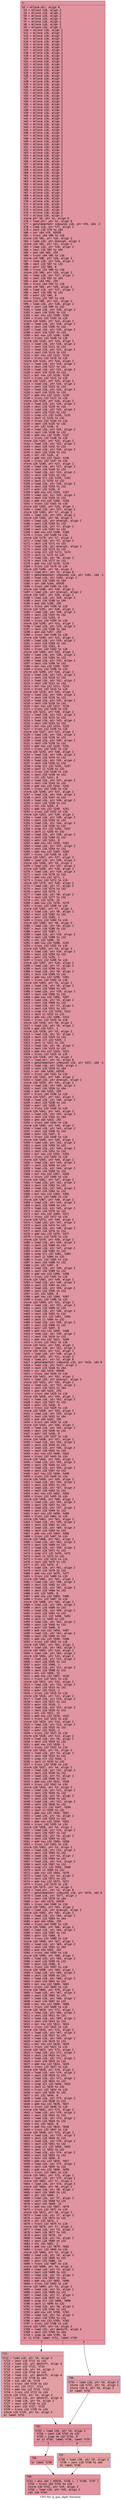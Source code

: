 digraph "CFG for 'p_quo_digit' function" {
	label="CFG for 'p_quo_digit' function";

	Node0x6000015b54a0 [shape=record,color="#b70d28ff", style=filled, fillcolor="#b70d2870" fontname="Courier",label="{1:\l|  %2 = alloca ptr, align 8\l  %3 = alloca i16, align 2\l  %4 = alloca i16, align 2\l  %5 = alloca i16, align 2\l  %6 = alloca i16, align 2\l  %7 = alloca i16, align 2\l  %8 = alloca i16, align 2\l  %9 = alloca i16, align 2\l  %10 = alloca i16, align 2\l  %11 = alloca i16, align 2\l  %12 = alloca i16, align 2\l  %13 = alloca i16, align 2\l  %14 = alloca i16, align 2\l  %15 = alloca i16, align 2\l  %16 = alloca i16, align 2\l  %17 = alloca i16, align 2\l  %18 = alloca i16, align 2\l  %19 = alloca i16, align 2\l  %20 = alloca i16, align 2\l  %21 = alloca i16, align 2\l  %22 = alloca i16, align 2\l  %23 = alloca i16, align 2\l  %24 = alloca i16, align 2\l  %25 = alloca i16, align 2\l  %26 = alloca i16, align 2\l  %27 = alloca i16, align 2\l  %28 = alloca i16, align 2\l  %29 = alloca i16, align 2\l  %30 = alloca i16, align 2\l  %31 = alloca i16, align 2\l  %32 = alloca i16, align 2\l  %33 = alloca i16, align 2\l  %34 = alloca i16, align 2\l  %35 = alloca i16, align 2\l  %36 = alloca i16, align 2\l  %37 = alloca i16, align 2\l  %38 = alloca i16, align 2\l  %39 = alloca i16, align 2\l  %40 = alloca i16, align 2\l  %41 = alloca i16, align 2\l  %42 = alloca i16, align 2\l  %43 = alloca i16, align 2\l  %44 = alloca i16, align 2\l  %45 = alloca i16, align 2\l  %46 = alloca i16, align 2\l  %47 = alloca i16, align 2\l  %48 = alloca i16, align 2\l  %49 = alloca i16, align 2\l  %50 = alloca i16, align 2\l  %51 = alloca i16, align 2\l  %52 = alloca i16, align 2\l  %53 = alloca i16, align 2\l  %54 = alloca i16, align 2\l  %55 = alloca i16, align 2\l  %56 = alloca i16, align 2\l  %57 = alloca i16, align 2\l  %58 = alloca i16, align 2\l  %59 = alloca i16, align 2\l  %60 = alloca i16, align 2\l  %61 = alloca i16, align 2\l  %62 = alloca i16, align 2\l  %63 = alloca i16, align 2\l  %64 = alloca i16, align 2\l  %65 = alloca i16, align 2\l  %66 = alloca i16, align 2\l  %67 = alloca i16, align 2\l  %68 = alloca i16, align 2\l  %69 = alloca i16, align 2\l  %70 = alloca i16, align 2\l  %71 = alloca i16, align 2\l  %72 = alloca i16, align 2\l  %73 = alloca i16, align 2\l  %74 = alloca i16, align 2\l  %75 = alloca i16, align 2\l  store ptr %0, ptr %2, align 8\l  %76 = load ptr, ptr %2, align 8\l  %77 = getelementptr inbounds i16, ptr %76, i64 -2\l  %78 = load i16, ptr %77, align 2\l  %79 = zext i16 %78 to i64\l  %80 = xor i64 %79, 65535\l  %81 = trunc i64 %80 to i16\l  store i16 %81, ptr %16, align 2\l  %82 = load i16, ptr @reciph, align 2\l  store i16 %82, ptr %17, align 2\l  %83 = load i16, ptr %16, align 2\l  %84 = zext i16 %83 to i64\l  %85 = and i64 %84, 255\l  %86 = trunc i64 %85 to i16\l  store i16 %86, ptr %18, align 2\l  %87 = load i16, ptr %16, align 2\l  %88 = zext i16 %87 to i32\l  %89 = ashr i32 %88, 8\l  %90 = trunc i32 %89 to i16\l  store i16 %90, ptr %19, align 2\l  %91 = load i16, ptr %17, align 2\l  %92 = zext i16 %91 to i64\l  %93 = and i64 %92, 255\l  %94 = trunc i64 %93 to i16\l  store i16 %94, ptr %20, align 2\l  %95 = load i16, ptr %17, align 2\l  %96 = zext i16 %95 to i32\l  %97 = ashr i32 %96, 8\l  %98 = trunc i32 %97 to i16\l  store i16 %98, ptr %21, align 2\l  %99 = load i16, ptr %18, align 2\l  %100 = zext i16 %99 to i32\l  %101 = load i16, ptr %20, align 2\l  %102 = zext i16 %101 to i32\l  %103 = mul nsw i32 %100, %102\l  %104 = trunc i32 %103 to i16\l  store i16 %104, ptr %22, align 2\l  %105 = load i16, ptr %19, align 2\l  %106 = zext i16 %105 to i32\l  %107 = load i16, ptr %20, align 2\l  %108 = zext i16 %107 to i32\l  %109 = mul nsw i32 %106, %108\l  %110 = trunc i32 %109 to i16\l  store i16 %110, ptr %23, align 2\l  %111 = load i16, ptr %18, align 2\l  %112 = zext i16 %111 to i32\l  %113 = load i16, ptr %21, align 2\l  %114 = zext i16 %113 to i32\l  %115 = mul nsw i32 %112, %114\l  %116 = trunc i32 %115 to i16\l  store i16 %116, ptr %24, align 2\l  %117 = load i16, ptr %19, align 2\l  %118 = zext i16 %117 to i32\l  %119 = load i16, ptr %21, align 2\l  %120 = zext i16 %119 to i32\l  %121 = mul nsw i32 %118, %120\l  %122 = trunc i32 %121 to i16\l  store i16 %122, ptr %25, align 2\l  %123 = load i16, ptr %23, align 2\l  %124 = zext i16 %123 to i32\l  %125 = load i16, ptr %24, align 2\l  %126 = zext i16 %125 to i32\l  %127 = add nsw i32 %124, %126\l  %128 = trunc i32 %127 to i16\l  store i16 %128, ptr %26, align 2\l  %129 = load i16, ptr %26, align 2\l  %130 = zext i16 %129 to i32\l  %131 = load i16, ptr %23, align 2\l  %132 = zext i16 %131 to i32\l  %133 = icmp slt i32 %130, %132\l  %134 = zext i1 %133 to i32\l  %135 = trunc i32 %134 to i16\l  %136 = zext i16 %135 to i32\l  %137 = shl i32 %136, 8\l  %138 = load i16, ptr %25, align 2\l  %139 = zext i16 %138 to i32\l  %140 = add nsw i32 %139, %137\l  %141 = trunc i32 %140 to i16\l  store i16 %141, ptr %25, align 2\l  %142 = load i16, ptr %22, align 2\l  %143 = zext i16 %142 to i32\l  %144 = load i16, ptr %26, align 2\l  %145 = zext i16 %144 to i32\l  %146 = shl i32 %145, 8\l  %147 = add nsw i32 %143, %146\l  %148 = trunc i32 %147 to i16\l  store i16 %148, ptr %27, align 2\l  %149 = load i16, ptr %27, align 2\l  %150 = zext i16 %149 to i32\l  %151 = load i16, ptr %22, align 2\l  %152 = zext i16 %151 to i32\l  %153 = icmp slt i32 %150, %152\l  %154 = zext i1 %153 to i32\l  %155 = load i16, ptr %26, align 2\l  %156 = zext i16 %155 to i32\l  %157 = ashr i32 %156, 8\l  %158 = add nsw i32 %154, %157\l  %159 = load i16, ptr %25, align 2\l  %160 = zext i16 %159 to i32\l  %161 = add nsw i32 %160, %158\l  %162 = trunc i32 %161 to i16\l  store i16 %162, ptr %25, align 2\l  %163 = load i16, ptr %27, align 2\l  store i16 %163, ptr %7, align 2\l  %164 = load i16, ptr %25, align 2\l  store i16 %164, ptr %8, align 2\l  %165 = load i16, ptr @reciph, align 2\l  %166 = zext i16 %165 to i32\l  %167 = load i16, ptr %7, align 2\l  %168 = zext i16 %167 to i32\l  %169 = add nsw i32 %168, %166\l  %170 = trunc i32 %169 to i16\l  store i16 %170, ptr %7, align 2\l  %171 = load i16, ptr %7, align 2\l  %172 = zext i16 %171 to i32\l  %173 = load i16, ptr @reciph, align 2\l  %174 = zext i16 %173 to i32\l  %175 = icmp slt i32 %172, %174\l  %176 = zext i1 %175 to i32\l  %177 = load i16, ptr %8, align 2\l  %178 = zext i16 %177 to i32\l  %179 = add nsw i32 %178, %176\l  %180 = trunc i32 %179 to i16\l  store i16 %180, ptr %8, align 2\l  %181 = load ptr, ptr %2, align 8\l  %182 = getelementptr inbounds i16, ptr %181, i64 -1\l  %183 = load i16, ptr %182, align 2\l  %184 = zext i16 %183 to i64\l  %185 = xor i64 %184, 65535\l  %186 = trunc i64 %185 to i16\l  store i16 %186, ptr %28, align 2\l  %187 = load i16, ptr @recipl, align 2\l  store i16 %187, ptr %29, align 2\l  %188 = load i16, ptr %28, align 2\l  %189 = zext i16 %188 to i64\l  %190 = and i64 %189, 255\l  %191 = trunc i64 %190 to i16\l  store i16 %191, ptr %30, align 2\l  %192 = load i16, ptr %28, align 2\l  %193 = zext i16 %192 to i32\l  %194 = ashr i32 %193, 8\l  %195 = trunc i32 %194 to i16\l  store i16 %195, ptr %31, align 2\l  %196 = load i16, ptr %29, align 2\l  %197 = zext i16 %196 to i64\l  %198 = and i64 %197, 255\l  %199 = trunc i64 %198 to i16\l  store i16 %199, ptr %32, align 2\l  %200 = load i16, ptr %29, align 2\l  %201 = zext i16 %200 to i32\l  %202 = ashr i32 %201, 8\l  %203 = trunc i32 %202 to i16\l  store i16 %203, ptr %33, align 2\l  %204 = load i16, ptr %30, align 2\l  %205 = zext i16 %204 to i32\l  %206 = load i16, ptr %32, align 2\l  %207 = zext i16 %206 to i32\l  %208 = mul nsw i32 %205, %207\l  %209 = trunc i32 %208 to i16\l  store i16 %209, ptr %34, align 2\l  %210 = load i16, ptr %31, align 2\l  %211 = zext i16 %210 to i32\l  %212 = load i16, ptr %32, align 2\l  %213 = zext i16 %212 to i32\l  %214 = mul nsw i32 %211, %213\l  %215 = trunc i32 %214 to i16\l  store i16 %215, ptr %35, align 2\l  %216 = load i16, ptr %30, align 2\l  %217 = zext i16 %216 to i32\l  %218 = load i16, ptr %33, align 2\l  %219 = zext i16 %218 to i32\l  %220 = mul nsw i32 %217, %219\l  %221 = trunc i32 %220 to i16\l  store i16 %221, ptr %36, align 2\l  %222 = load i16, ptr %31, align 2\l  %223 = zext i16 %222 to i32\l  %224 = load i16, ptr %33, align 2\l  %225 = zext i16 %224 to i32\l  %226 = mul nsw i32 %223, %225\l  %227 = trunc i32 %226 to i16\l  store i16 %227, ptr %37, align 2\l  %228 = load i16, ptr %35, align 2\l  %229 = zext i16 %228 to i32\l  %230 = load i16, ptr %36, align 2\l  %231 = zext i16 %230 to i32\l  %232 = add nsw i32 %229, %231\l  %233 = trunc i32 %232 to i16\l  store i16 %233, ptr %38, align 2\l  %234 = load i16, ptr %38, align 2\l  %235 = zext i16 %234 to i32\l  %236 = load i16, ptr %35, align 2\l  %237 = zext i16 %236 to i32\l  %238 = icmp slt i32 %235, %237\l  %239 = zext i1 %238 to i32\l  %240 = trunc i32 %239 to i16\l  %241 = zext i16 %240 to i32\l  %242 = shl i32 %241, 8\l  %243 = load i16, ptr %37, align 2\l  %244 = zext i16 %243 to i32\l  %245 = add nsw i32 %244, %242\l  %246 = trunc i32 %245 to i16\l  store i16 %246, ptr %37, align 2\l  %247 = load i16, ptr %34, align 2\l  %248 = zext i16 %247 to i32\l  %249 = load i16, ptr %38, align 2\l  %250 = zext i16 %249 to i32\l  %251 = shl i32 %250, 8\l  %252 = add nsw i32 %248, %251\l  %253 = trunc i32 %252 to i16\l  store i16 %253, ptr %39, align 2\l  %254 = load i16, ptr %39, align 2\l  %255 = zext i16 %254 to i32\l  %256 = load i16, ptr %34, align 2\l  %257 = zext i16 %256 to i32\l  %258 = icmp slt i32 %255, %257\l  %259 = zext i1 %258 to i32\l  %260 = load i16, ptr %38, align 2\l  %261 = zext i16 %260 to i32\l  %262 = ashr i32 %261, 8\l  %263 = add nsw i32 %259, %262\l  %264 = load i16, ptr %37, align 2\l  %265 = zext i16 %264 to i32\l  %266 = add nsw i32 %265, %263\l  %267 = trunc i32 %266 to i16\l  store i16 %267, ptr %37, align 2\l  %268 = load i16, ptr %39, align 2\l  store i16 %268, ptr %9, align 2\l  %269 = load i16, ptr %37, align 2\l  store i16 %269, ptr %10, align 2\l  %270 = load i16, ptr %10, align 2\l  %271 = zext i16 %270 to i32\l  %272 = add nsw i32 %271, 1\l  %273 = trunc i32 %272 to i16\l  store i16 %273, ptr %10, align 2\l  %274 = load i16, ptr %7, align 2\l  %275 = zext i16 %274 to i32\l  %276 = ashr i32 %275, 1\l  %277 = load i16, ptr %8, align 2\l  %278 = zext i16 %277 to i32\l  %279 = shl i32 %278, 15\l  %280 = add nsw i32 %276, %279\l  %281 = trunc i32 %280 to i16\l  store i16 %281, ptr %7, align 2\l  %282 = load i16, ptr %8, align 2\l  %283 = zext i16 %282 to i32\l  %284 = ashr i32 %283, 1\l  %285 = trunc i32 %284 to i16\l  store i16 %285, ptr %8, align 2\l  %286 = load i16, ptr %9, align 2\l  %287 = zext i16 %286 to i32\l  %288 = ashr i32 %287, 1\l  %289 = load i16, ptr %10, align 2\l  %290 = zext i16 %289 to i32\l  %291 = shl i32 %290, 15\l  %292 = add nsw i32 %288, %291\l  %293 = trunc i32 %292 to i16\l  store i16 %293, ptr %9, align 2\l  %294 = load i16, ptr %10, align 2\l  %295 = zext i16 %294 to i32\l  %296 = ashr i32 %295, 1\l  %297 = trunc i32 %296 to i16\l  store i16 %297, ptr %10, align 2\l  %298 = load i16, ptr %7, align 2\l  %299 = zext i16 %298 to i32\l  %300 = load i16, ptr %9, align 2\l  %301 = zext i16 %300 to i32\l  %302 = add nsw i32 %299, %301\l  %303 = trunc i32 %302 to i16\l  store i16 %303, ptr %5, align 2\l  %304 = load i16, ptr %8, align 2\l  %305 = zext i16 %304 to i32\l  %306 = load i16, ptr %10, align 2\l  %307 = zext i16 %306 to i32\l  %308 = add nsw i32 %305, %307\l  %309 = load i16, ptr %5, align 2\l  %310 = zext i16 %309 to i32\l  %311 = load i16, ptr %7, align 2\l  %312 = zext i16 %311 to i32\l  %313 = icmp slt i32 %310, %312\l  %314 = zext i1 %313 to i32\l  %315 = add nsw i32 %308, %314\l  %316 = trunc i32 %315 to i16\l  store i16 %316, ptr %6, align 2\l  %317 = load i16, ptr %5, align 2\l  %318 = add i16 %317, 1\l  store i16 %318, ptr %5, align 2\l  %319 = load i16, ptr %5, align 2\l  %320 = zext i16 %319 to i32\l  %321 = icmp slt i32 %320, 1\l  %322 = zext i1 %321 to i32\l  %323 = load i16, ptr %6, align 2\l  %324 = zext i16 %323 to i32\l  %325 = add nsw i32 %324, %322\l  %326 = trunc i32 %325 to i16\l  store i16 %326, ptr %6, align 2\l  %327 = load ptr, ptr %2, align 8\l  %328 = getelementptr inbounds i16, ptr %327, i64 -1\l  %329 = load i16, ptr %328, align 2\l  %330 = zext i16 %329 to i64\l  %331 = xor i64 %330, 65535\l  %332 = trunc i64 %331 to i16\l  store i16 %332, ptr %40, align 2\l  %333 = load i16, ptr @reciph, align 2\l  store i16 %333, ptr %41, align 2\l  %334 = load i16, ptr %40, align 2\l  %335 = zext i16 %334 to i64\l  %336 = and i64 %335, 255\l  %337 = trunc i64 %336 to i16\l  store i16 %337, ptr %42, align 2\l  %338 = load i16, ptr %40, align 2\l  %339 = zext i16 %338 to i32\l  %340 = ashr i32 %339, 8\l  %341 = trunc i32 %340 to i16\l  store i16 %341, ptr %43, align 2\l  %342 = load i16, ptr %41, align 2\l  %343 = zext i16 %342 to i64\l  %344 = and i64 %343, 255\l  %345 = trunc i64 %344 to i16\l  store i16 %345, ptr %44, align 2\l  %346 = load i16, ptr %41, align 2\l  %347 = zext i16 %346 to i32\l  %348 = ashr i32 %347, 8\l  %349 = trunc i32 %348 to i16\l  store i16 %349, ptr %45, align 2\l  %350 = load i16, ptr %42, align 2\l  %351 = zext i16 %350 to i32\l  %352 = load i16, ptr %44, align 2\l  %353 = zext i16 %352 to i32\l  %354 = mul nsw i32 %351, %353\l  %355 = trunc i32 %354 to i16\l  store i16 %355, ptr %46, align 2\l  %356 = load i16, ptr %43, align 2\l  %357 = zext i16 %356 to i32\l  %358 = load i16, ptr %44, align 2\l  %359 = zext i16 %358 to i32\l  %360 = mul nsw i32 %357, %359\l  %361 = trunc i32 %360 to i16\l  store i16 %361, ptr %47, align 2\l  %362 = load i16, ptr %42, align 2\l  %363 = zext i16 %362 to i32\l  %364 = load i16, ptr %45, align 2\l  %365 = zext i16 %364 to i32\l  %366 = mul nsw i32 %363, %365\l  %367 = trunc i32 %366 to i16\l  store i16 %367, ptr %48, align 2\l  %368 = load i16, ptr %43, align 2\l  %369 = zext i16 %368 to i32\l  %370 = load i16, ptr %45, align 2\l  %371 = zext i16 %370 to i32\l  %372 = mul nsw i32 %369, %371\l  %373 = trunc i32 %372 to i16\l  store i16 %373, ptr %49, align 2\l  %374 = load i16, ptr %47, align 2\l  %375 = zext i16 %374 to i32\l  %376 = load i16, ptr %48, align 2\l  %377 = zext i16 %376 to i32\l  %378 = add nsw i32 %375, %377\l  %379 = trunc i32 %378 to i16\l  store i16 %379, ptr %50, align 2\l  %380 = load i16, ptr %50, align 2\l  %381 = zext i16 %380 to i32\l  %382 = load i16, ptr %47, align 2\l  %383 = zext i16 %382 to i32\l  %384 = icmp slt i32 %381, %383\l  %385 = zext i1 %384 to i32\l  %386 = trunc i32 %385 to i16\l  %387 = zext i16 %386 to i32\l  %388 = shl i32 %387, 8\l  %389 = load i16, ptr %49, align 2\l  %390 = zext i16 %389 to i32\l  %391 = add nsw i32 %390, %388\l  %392 = trunc i32 %391 to i16\l  store i16 %392, ptr %49, align 2\l  %393 = load i16, ptr %46, align 2\l  %394 = zext i16 %393 to i32\l  %395 = load i16, ptr %50, align 2\l  %396 = zext i16 %395 to i32\l  %397 = shl i32 %396, 8\l  %398 = add nsw i32 %394, %397\l  %399 = trunc i32 %398 to i16\l  store i16 %399, ptr %51, align 2\l  %400 = load i16, ptr %51, align 2\l  %401 = zext i16 %400 to i32\l  %402 = load i16, ptr %46, align 2\l  %403 = zext i16 %402 to i32\l  %404 = icmp slt i32 %401, %403\l  %405 = zext i1 %404 to i32\l  %406 = load i16, ptr %50, align 2\l  %407 = zext i16 %406 to i32\l  %408 = ashr i32 %407, 8\l  %409 = add nsw i32 %405, %408\l  %410 = load i16, ptr %49, align 2\l  %411 = zext i16 %410 to i32\l  %412 = add nsw i32 %411, %409\l  %413 = trunc i32 %412 to i16\l  store i16 %413, ptr %49, align 2\l  %414 = load i16, ptr %51, align 2\l  store i16 %414, ptr %12, align 2\l  %415 = load i16, ptr %49, align 2\l  store i16 %415, ptr %11, align 2\l  %416 = load ptr, ptr %2, align 8\l  %417 = getelementptr inbounds i16, ptr %416, i64 0\l  %418 = load i16, ptr %417, align 2\l  %419 = zext i16 %418 to i64\l  %420 = xor i64 %419, 65535\l  %421 = trunc i64 %420 to i16\l  store i16 %421, ptr %52, align 2\l  %422 = load i16, ptr @recipl, align 2\l  store i16 %422, ptr %53, align 2\l  %423 = load i16, ptr %52, align 2\l  %424 = zext i16 %423 to i64\l  %425 = and i64 %424, 255\l  %426 = trunc i64 %425 to i16\l  store i16 %426, ptr %54, align 2\l  %427 = load i16, ptr %52, align 2\l  %428 = zext i16 %427 to i32\l  %429 = ashr i32 %428, 8\l  %430 = trunc i32 %429 to i16\l  store i16 %430, ptr %55, align 2\l  %431 = load i16, ptr %53, align 2\l  %432 = zext i16 %431 to i64\l  %433 = and i64 %432, 255\l  %434 = trunc i64 %433 to i16\l  store i16 %434, ptr %56, align 2\l  %435 = load i16, ptr %53, align 2\l  %436 = zext i16 %435 to i32\l  %437 = ashr i32 %436, 8\l  %438 = trunc i32 %437 to i16\l  store i16 %438, ptr %57, align 2\l  %439 = load i16, ptr %54, align 2\l  %440 = zext i16 %439 to i32\l  %441 = load i16, ptr %56, align 2\l  %442 = zext i16 %441 to i32\l  %443 = mul nsw i32 %440, %442\l  %444 = trunc i32 %443 to i16\l  store i16 %444, ptr %58, align 2\l  %445 = load i16, ptr %55, align 2\l  %446 = zext i16 %445 to i32\l  %447 = load i16, ptr %56, align 2\l  %448 = zext i16 %447 to i32\l  %449 = mul nsw i32 %446, %448\l  %450 = trunc i32 %449 to i16\l  store i16 %450, ptr %59, align 2\l  %451 = load i16, ptr %54, align 2\l  %452 = zext i16 %451 to i32\l  %453 = load i16, ptr %57, align 2\l  %454 = zext i16 %453 to i32\l  %455 = mul nsw i32 %452, %454\l  %456 = trunc i32 %455 to i16\l  store i16 %456, ptr %60, align 2\l  %457 = load i16, ptr %55, align 2\l  %458 = zext i16 %457 to i32\l  %459 = load i16, ptr %57, align 2\l  %460 = zext i16 %459 to i32\l  %461 = mul nsw i32 %458, %460\l  %462 = trunc i32 %461 to i16\l  store i16 %462, ptr %61, align 2\l  %463 = load i16, ptr %59, align 2\l  %464 = zext i16 %463 to i32\l  %465 = load i16, ptr %60, align 2\l  %466 = zext i16 %465 to i32\l  %467 = add nsw i32 %464, %466\l  %468 = trunc i32 %467 to i16\l  store i16 %468, ptr %62, align 2\l  %469 = load i16, ptr %62, align 2\l  %470 = zext i16 %469 to i32\l  %471 = load i16, ptr %59, align 2\l  %472 = zext i16 %471 to i32\l  %473 = icmp slt i32 %470, %472\l  %474 = zext i1 %473 to i32\l  %475 = trunc i32 %474 to i16\l  %476 = zext i16 %475 to i32\l  %477 = shl i32 %476, 8\l  %478 = load i16, ptr %61, align 2\l  %479 = zext i16 %478 to i32\l  %480 = add nsw i32 %479, %477\l  %481 = trunc i32 %480 to i16\l  store i16 %481, ptr %61, align 2\l  %482 = load i16, ptr %58, align 2\l  %483 = zext i16 %482 to i32\l  %484 = load i16, ptr %62, align 2\l  %485 = zext i16 %484 to i32\l  %486 = shl i32 %485, 8\l  %487 = add nsw i32 %483, %486\l  %488 = trunc i32 %487 to i16\l  store i16 %488, ptr %63, align 2\l  %489 = load i16, ptr %63, align 2\l  %490 = zext i16 %489 to i32\l  %491 = load i16, ptr %58, align 2\l  %492 = zext i16 %491 to i32\l  %493 = icmp slt i32 %490, %492\l  %494 = zext i1 %493 to i32\l  %495 = load i16, ptr %62, align 2\l  %496 = zext i16 %495 to i32\l  %497 = ashr i32 %496, 8\l  %498 = add nsw i32 %494, %497\l  %499 = load i16, ptr %61, align 2\l  %500 = zext i16 %499 to i32\l  %501 = add nsw i32 %500, %498\l  %502 = trunc i32 %501 to i16\l  store i16 %502, ptr %61, align 2\l  %503 = load i16, ptr %63, align 2\l  store i16 %503, ptr %14, align 2\l  %504 = load i16, ptr %61, align 2\l  store i16 %504, ptr %13, align 2\l  %505 = load i16, ptr %12, align 2\l  %506 = zext i16 %505 to i32\l  %507 = ashr i32 %506, 1\l  %508 = load i16, ptr %11, align 2\l  %509 = zext i16 %508 to i32\l  %510 = shl i32 %509, 15\l  %511 = add nsw i32 %507, %510\l  %512 = trunc i32 %511 to i16\l  store i16 %512, ptr %12, align 2\l  %513 = load i16, ptr %11, align 2\l  %514 = zext i16 %513 to i32\l  %515 = ashr i32 %514, 1\l  %516 = trunc i32 %515 to i16\l  store i16 %516, ptr %11, align 2\l  %517 = load i16, ptr %14, align 2\l  %518 = zext i16 %517 to i32\l  %519 = ashr i32 %518, 1\l  %520 = load i16, ptr %13, align 2\l  %521 = zext i16 %520 to i32\l  %522 = shl i32 %521, 15\l  %523 = add nsw i32 %519, %522\l  %524 = trunc i32 %523 to i16\l  store i16 %524, ptr %14, align 2\l  %525 = load i16, ptr %13, align 2\l  %526 = zext i16 %525 to i32\l  %527 = ashr i32 %526, 1\l  %528 = trunc i32 %527 to i16\l  store i16 %528, ptr %13, align 2\l  %529 = load i16, ptr %6, align 2\l  %530 = zext i16 %529 to i32\l  %531 = add nsw i32 %530, 1\l  %532 = trunc i32 %531 to i16\l  store i16 %532, ptr %3, align 2\l  %533 = load i16, ptr %3, align 2\l  %534 = zext i16 %533 to i32\l  %535 = icmp slt i32 %534, 1\l  %536 = zext i1 %535 to i32\l  %537 = trunc i32 %536 to i16\l  store i16 %537, ptr %4, align 2\l  %538 = load i16, ptr %12, align 2\l  %539 = zext i16 %538 to i32\l  %540 = load i16, ptr %3, align 2\l  %541 = zext i16 %540 to i32\l  %542 = add nsw i32 %541, %539\l  %543 = trunc i32 %542 to i16\l  store i16 %543, ptr %3, align 2\l  %544 = load i16, ptr %11, align 2\l  %545 = zext i16 %544 to i32\l  %546 = load i16, ptr %3, align 2\l  %547 = zext i16 %546 to i32\l  %548 = load i16, ptr %12, align 2\l  %549 = zext i16 %548 to i32\l  %550 = icmp slt i32 %547, %549\l  %551 = zext i1 %550 to i32\l  %552 = add nsw i32 %545, %551\l  %553 = load i16, ptr %4, align 2\l  %554 = zext i16 %553 to i32\l  %555 = add nsw i32 %554, %552\l  %556 = trunc i32 %555 to i16\l  store i16 %556, ptr %4, align 2\l  %557 = load i16, ptr %14, align 2\l  %558 = zext i16 %557 to i32\l  %559 = load i16, ptr %3, align 2\l  %560 = zext i16 %559 to i32\l  %561 = add nsw i32 %560, %558\l  %562 = trunc i32 %561 to i16\l  store i16 %562, ptr %3, align 2\l  %563 = load i16, ptr %13, align 2\l  %564 = zext i16 %563 to i32\l  %565 = load i16, ptr %3, align 2\l  %566 = zext i16 %565 to i32\l  %567 = load i16, ptr %14, align 2\l  %568 = zext i16 %567 to i32\l  %569 = icmp slt i32 %566, %568\l  %570 = zext i1 %569 to i32\l  %571 = add nsw i32 %564, %570\l  %572 = load i16, ptr %4, align 2\l  %573 = zext i16 %572 to i32\l  %574 = add nsw i32 %573, %571\l  %575 = trunc i32 %574 to i16\l  store i16 %575, ptr %4, align 2\l  %576 = load ptr, ptr %2, align 8\l  %577 = getelementptr inbounds i16, ptr %576, i64 0\l  %578 = load i16, ptr %577, align 2\l  %579 = zext i16 %578 to i64\l  %580 = xor i64 %579, 65535\l  %581 = trunc i64 %580 to i16\l  store i16 %581, ptr %64, align 2\l  %582 = load i16, ptr @reciph, align 2\l  store i16 %582, ptr %65, align 2\l  %583 = load i16, ptr %64, align 2\l  %584 = zext i16 %583 to i64\l  %585 = and i64 %584, 255\l  %586 = trunc i64 %585 to i16\l  store i16 %586, ptr %66, align 2\l  %587 = load i16, ptr %64, align 2\l  %588 = zext i16 %587 to i32\l  %589 = ashr i32 %588, 8\l  %590 = trunc i32 %589 to i16\l  store i16 %590, ptr %67, align 2\l  %591 = load i16, ptr %65, align 2\l  %592 = zext i16 %591 to i64\l  %593 = and i64 %592, 255\l  %594 = trunc i64 %593 to i16\l  store i16 %594, ptr %68, align 2\l  %595 = load i16, ptr %65, align 2\l  %596 = zext i16 %595 to i32\l  %597 = ashr i32 %596, 8\l  %598 = trunc i32 %597 to i16\l  store i16 %598, ptr %69, align 2\l  %599 = load i16, ptr %66, align 2\l  %600 = zext i16 %599 to i32\l  %601 = load i16, ptr %68, align 2\l  %602 = zext i16 %601 to i32\l  %603 = mul nsw i32 %600, %602\l  %604 = trunc i32 %603 to i16\l  store i16 %604, ptr %70, align 2\l  %605 = load i16, ptr %67, align 2\l  %606 = zext i16 %605 to i32\l  %607 = load i16, ptr %68, align 2\l  %608 = zext i16 %607 to i32\l  %609 = mul nsw i32 %606, %608\l  %610 = trunc i32 %609 to i16\l  store i16 %610, ptr %71, align 2\l  %611 = load i16, ptr %66, align 2\l  %612 = zext i16 %611 to i32\l  %613 = load i16, ptr %69, align 2\l  %614 = zext i16 %613 to i32\l  %615 = mul nsw i32 %612, %614\l  %616 = trunc i32 %615 to i16\l  store i16 %616, ptr %72, align 2\l  %617 = load i16, ptr %67, align 2\l  %618 = zext i16 %617 to i32\l  %619 = load i16, ptr %69, align 2\l  %620 = zext i16 %619 to i32\l  %621 = mul nsw i32 %618, %620\l  %622 = trunc i32 %621 to i16\l  store i16 %622, ptr %73, align 2\l  %623 = load i16, ptr %71, align 2\l  %624 = zext i16 %623 to i32\l  %625 = load i16, ptr %72, align 2\l  %626 = zext i16 %625 to i32\l  %627 = add nsw i32 %624, %626\l  %628 = trunc i32 %627 to i16\l  store i16 %628, ptr %74, align 2\l  %629 = load i16, ptr %74, align 2\l  %630 = zext i16 %629 to i32\l  %631 = load i16, ptr %71, align 2\l  %632 = zext i16 %631 to i32\l  %633 = icmp slt i32 %630, %632\l  %634 = zext i1 %633 to i32\l  %635 = trunc i32 %634 to i16\l  %636 = zext i16 %635 to i32\l  %637 = shl i32 %636, 8\l  %638 = load i16, ptr %73, align 2\l  %639 = zext i16 %638 to i32\l  %640 = add nsw i32 %639, %637\l  %641 = trunc i32 %640 to i16\l  store i16 %641, ptr %73, align 2\l  %642 = load i16, ptr %70, align 2\l  %643 = zext i16 %642 to i32\l  %644 = load i16, ptr %74, align 2\l  %645 = zext i16 %644 to i32\l  %646 = shl i32 %645, 8\l  %647 = add nsw i32 %643, %646\l  %648 = trunc i32 %647 to i16\l  store i16 %648, ptr %75, align 2\l  %649 = load i16, ptr %75, align 2\l  %650 = zext i16 %649 to i32\l  %651 = load i16, ptr %70, align 2\l  %652 = zext i16 %651 to i32\l  %653 = icmp slt i32 %650, %652\l  %654 = zext i1 %653 to i32\l  %655 = load i16, ptr %74, align 2\l  %656 = zext i16 %655 to i32\l  %657 = ashr i32 %656, 8\l  %658 = add nsw i32 %654, %657\l  %659 = load i16, ptr %73, align 2\l  %660 = zext i16 %659 to i32\l  %661 = add nsw i32 %660, %658\l  %662 = trunc i32 %661 to i16\l  store i16 %662, ptr %73, align 2\l  %663 = load i16, ptr %75, align 2\l  store i16 %663, ptr %7, align 2\l  %664 = load i16, ptr %73, align 2\l  store i16 %664, ptr %8, align 2\l  %665 = load i16, ptr %8, align 2\l  %666 = zext i16 %665 to i32\l  %667 = shl i32 %666, 1\l  %668 = load i16, ptr %7, align 2\l  %669 = zext i16 %668 to i32\l  %670 = ashr i32 %669, 15\l  %671 = add nsw i32 %667, %670\l  %672 = trunc i32 %671 to i16\l  store i16 %672, ptr %8, align 2\l  %673 = load i16, ptr %7, align 2\l  %674 = zext i16 %673 to i32\l  %675 = shl i32 %674, 1\l  %676 = trunc i32 %675 to i16\l  store i16 %676, ptr %7, align 2\l  %677 = load i16, ptr %3, align 2\l  %678 = zext i16 %677 to i32\l  %679 = ashr i32 %678, 14\l  %680 = load i16, ptr %4, align 2\l  %681 = zext i16 %680 to i32\l  %682 = shl i32 %681, 2\l  %683 = add nsw i32 %679, %682\l  %684 = trunc i32 %683 to i16\l  store i16 %684, ptr %3, align 2\l  %685 = load i16, ptr %4, align 2\l  %686 = zext i16 %685 to i32\l  %687 = ashr i32 %686, 14\l  %688 = trunc i32 %687 to i16\l  store i16 %688, ptr %4, align 2\l  %689 = load i16, ptr %7, align 2\l  %690 = zext i16 %689 to i32\l  %691 = load i16, ptr %3, align 2\l  %692 = zext i16 %691 to i32\l  %693 = add nsw i32 %692, %690\l  %694 = trunc i32 %693 to i16\l  store i16 %694, ptr %3, align 2\l  %695 = load i16, ptr %3, align 2\l  %696 = zext i16 %695 to i32\l  %697 = load i16, ptr %7, align 2\l  %698 = zext i16 %697 to i32\l  %699 = icmp slt i32 %696, %698\l  %700 = zext i1 %699 to i32\l  %701 = load i16, ptr %8, align 2\l  %702 = zext i16 %701 to i32\l  %703 = add nsw i32 %700, %702\l  %704 = load i16, ptr %4, align 2\l  %705 = zext i16 %704 to i32\l  %706 = add nsw i32 %705, %703\l  %707 = trunc i32 %706 to i16\l  store i16 %707, ptr %4, align 2\l  %708 = load i32, ptr @mshift, align 4\l  %709 = sext i32 %708 to i64\l  %710 = icmp ne i64 %709, 16\l  br i1 %710, label %711, label %730\l|{<s0>T|<s1>F}}"];
	Node0x6000015b54a0:s0 -> Node0x6000015b54f0[tooltip="1 -> 711\nProbability 50.00%" ];
	Node0x6000015b54a0:s1 -> Node0x6000015b5540[tooltip="1 -> 730\nProbability 50.00%" ];
	Node0x6000015b54f0 [shape=record,color="#3d50c3ff", style=filled, fillcolor="#be242e70" fontname="Courier",label="{711:\l|  %712 = load i16, ptr %3, align 2\l  %713 = zext i16 %712 to i32\l  %714 = load i32, ptr @mshift, align 4\l  %715 = ashr i32 %713, %714\l  %716 = load i16, ptr %4, align 2\l  %717 = zext i16 %716 to i32\l  %718 = load i32, ptr @mshift, align 4\l  %719 = sext i32 %718 to i64\l  %720 = sub i64 16, %719\l  %721 = trunc i64 %720 to i32\l  %722 = shl i32 %717, %721\l  %723 = add nsw i32 %715, %722\l  %724 = trunc i32 %723 to i16\l  store i16 %724, ptr %3, align 2\l  %725 = load i32, ptr @mshift, align 4\l  %726 = load i16, ptr %4, align 2\l  %727 = zext i16 %726 to i32\l  %728 = ashr i32 %727, %725\l  %729 = trunc i32 %728 to i16\l  store i16 %729, ptr %4, align 2\l  br label %732\l}"];
	Node0x6000015b54f0 -> Node0x6000015b5590[tooltip="711 -> 732\nProbability 100.00%" ];
	Node0x6000015b5540 [shape=record,color="#3d50c3ff", style=filled, fillcolor="#be242e70" fontname="Courier",label="{730:\l|  %731 = load i16, ptr %4, align 2\l  store i16 %731, ptr %3, align 2\l  store i16 0, ptr %4, align 2\l  br label %732\l}"];
	Node0x6000015b5540 -> Node0x6000015b5590[tooltip="730 -> 732\nProbability 100.00%" ];
	Node0x6000015b5590 [shape=record,color="#b70d28ff", style=filled, fillcolor="#b70d2870" fontname="Courier",label="{732:\l|  %733 = load i16, ptr %4, align 2\l  %734 = zext i16 %733 to i32\l  %735 = icmp ne i32 %734, 0\l  br i1 %735, label %736, label %737\l|{<s0>T|<s1>F}}"];
	Node0x6000015b5590:s0 -> Node0x6000015b55e0[tooltip="732 -> 736\nProbability 62.50%" ];
	Node0x6000015b5590:s1 -> Node0x6000015b5630[tooltip="732 -> 737\nProbability 37.50%" ];
	Node0x6000015b55e0 [shape=record,color="#b70d28ff", style=filled, fillcolor="#bb1b2c70" fontname="Courier",label="{736:\l|  br label %740\l}"];
	Node0x6000015b55e0 -> Node0x6000015b5680[tooltip="736 -> 740\nProbability 100.00%" ];
	Node0x6000015b5630 [shape=record,color="#3d50c3ff", style=filled, fillcolor="#c32e3170" fontname="Courier",label="{737:\l|  %738 = load i16, ptr %3, align 2\l  %739 = zext i16 %738 to i64\l  br label %740\l}"];
	Node0x6000015b5630 -> Node0x6000015b5680[tooltip="737 -> 740\nProbability 100.00%" ];
	Node0x6000015b5680 [shape=record,color="#b70d28ff", style=filled, fillcolor="#b70d2870" fontname="Courier",label="{740:\l|  %741 = phi i64 [ 65535, %736 ], [ %739, %737 ]\l  %742 = trunc i64 %741 to i16\l  store i16 %742, ptr %15, align 2\l  %743 = load i16, ptr %15, align 2\l  ret i16 %743\l}"];
}
